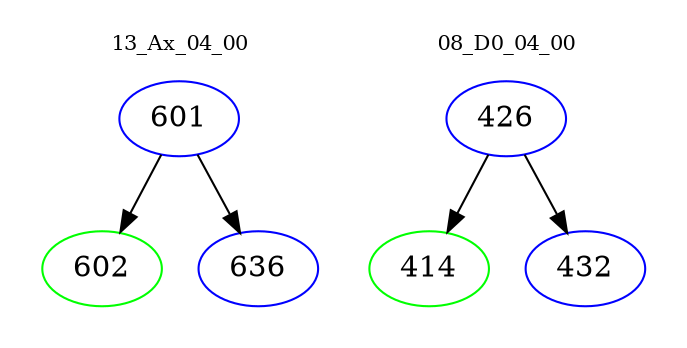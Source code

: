 digraph{
subgraph cluster_0 {
color = white
label = "13_Ax_04_00";
fontsize=10;
T0_601 [label="601", color="blue"]
T0_601 -> T0_602 [color="black"]
T0_602 [label="602", color="green"]
T0_601 -> T0_636 [color="black"]
T0_636 [label="636", color="blue"]
}
subgraph cluster_1 {
color = white
label = "08_D0_04_00";
fontsize=10;
T1_426 [label="426", color="blue"]
T1_426 -> T1_414 [color="black"]
T1_414 [label="414", color="green"]
T1_426 -> T1_432 [color="black"]
T1_432 [label="432", color="blue"]
}
}
